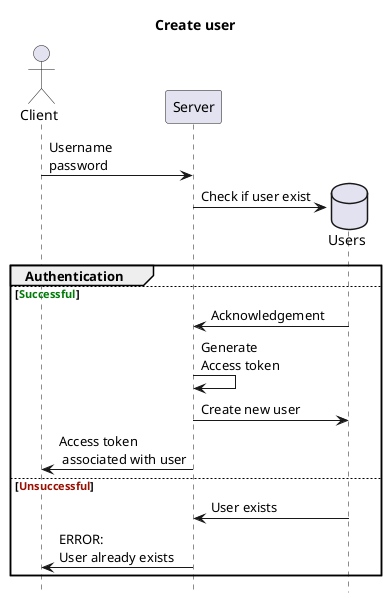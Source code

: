 @startuml
hide footbox
title Create user

actor Client
participant Server

Client -> Server : Username\npassword
create database Users
Server -> Users: Check if user exist
group Authentication
else <color #027a09>Successful</color>
        Users -> Server: Acknowledgement
        Server -> Server: Generate\nAccess token
        Server -> Users: Create new user
        Server -> Client: Access token\n associated with user

else <color #990f00>Unsuccessful</color>
        Users -> Server: User exists
        Server -> Client: ERROR:\nUser already exists
end
@enduml
